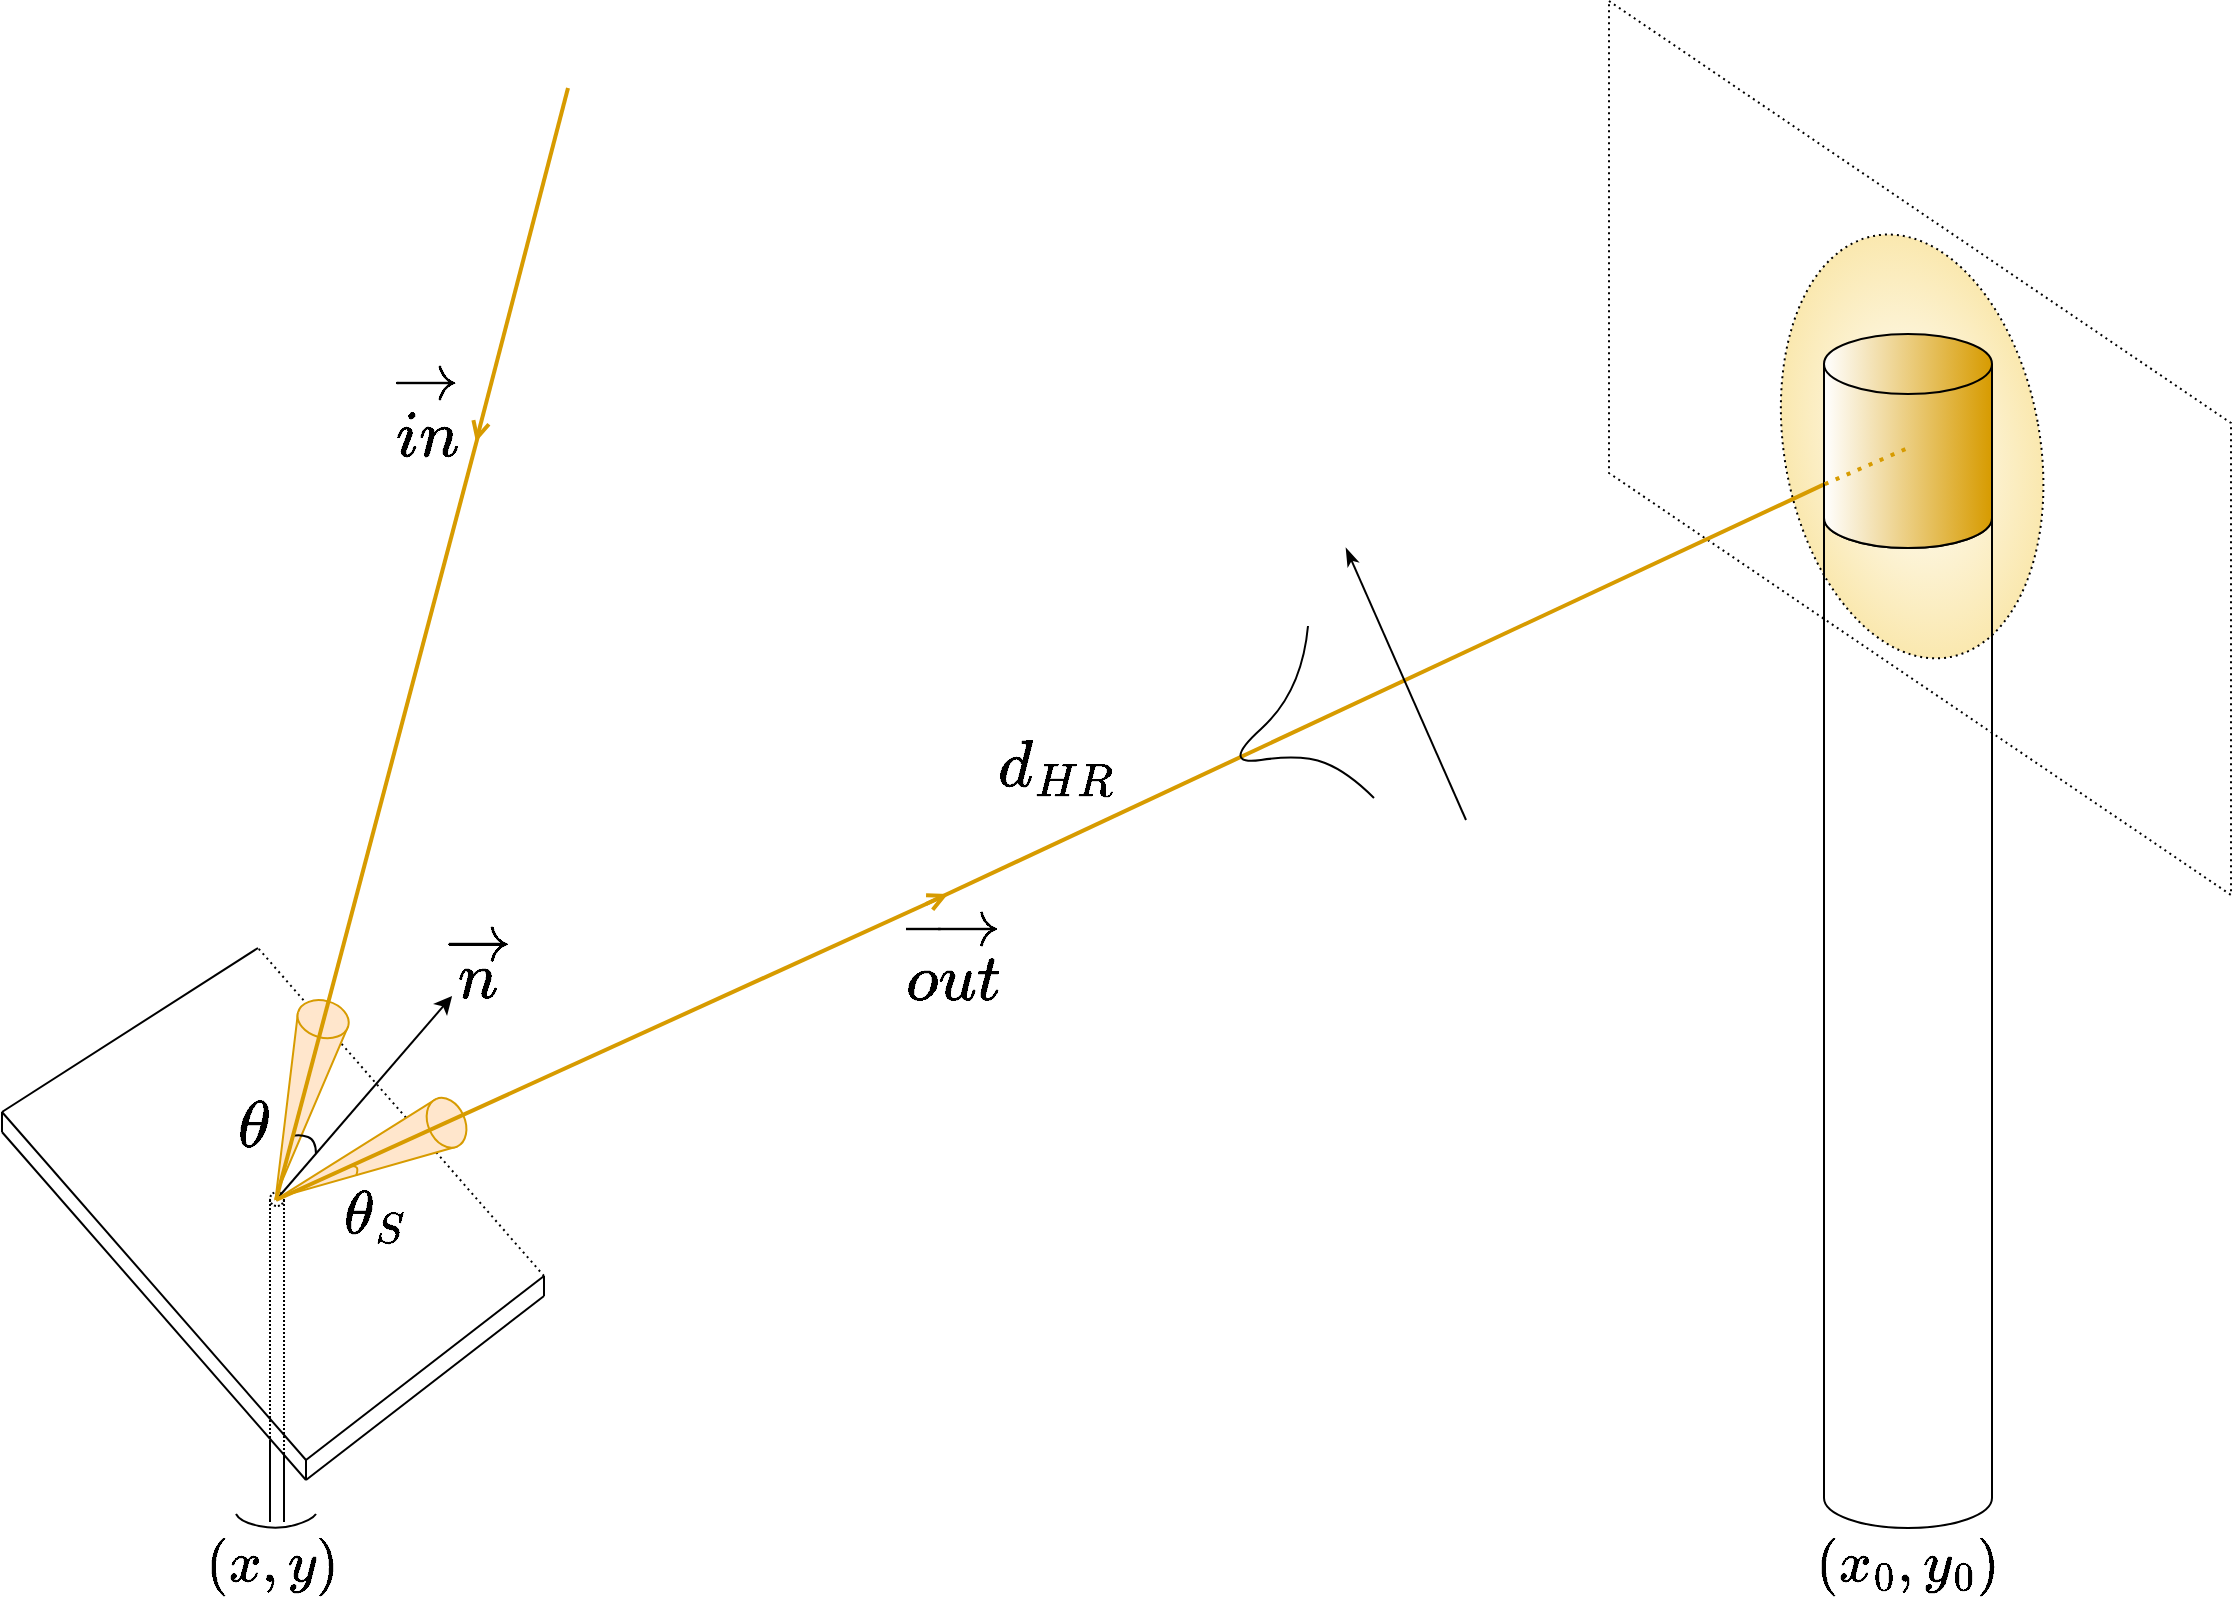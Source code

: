 <mxfile version="21.7.2" type="github">
  <diagram name="第 1 页" id="FL85MPJosqRJRF_01_mx">
    <mxGraphModel dx="1628" dy="981" grid="1" gridSize="1" guides="1" tooltips="1" connect="1" arrows="1" fold="1" page="1" pageScale="1" pageWidth="1169" pageHeight="827" background="none" math="1" shadow="0">
      <root>
        <mxCell id="0" />
        <mxCell id="1" parent="0" />
        <mxCell id="mZOxTedBG3n11e7_xkQ5-51" value="&lt;font face=&quot;Comic Sans MS&quot; style=&quot;font-size: 28px;&quot;&gt;$$(x_0,y_0)$$&lt;/font&gt;" style="text;html=1;strokeColor=none;fillColor=none;align=center;verticalAlign=middle;whiteSpace=wrap;rounded=0;" vertex="1" parent="1">
          <mxGeometry x="915" y="766" width="138" height="30" as="geometry" />
        </mxCell>
        <mxCell id="mZOxTedBG3n11e7_xkQ5-36" value="&lt;font face=&quot;Comic Sans MS&quot; style=&quot;font-size: 28px;&quot;&gt;$$(x,y)$$&lt;/font&gt;" style="text;html=1;strokeColor=none;fillColor=none;align=center;verticalAlign=middle;whiteSpace=wrap;rounded=0;" vertex="1" parent="1">
          <mxGeometry x="97" y="766" width="138" height="30" as="geometry" />
        </mxCell>
        <mxCell id="mZOxTedBG3n11e7_xkQ5-82" value="" style="shape=parallelogram;perimeter=parallelogramPerimeter;whiteSpace=wrap;html=1;fixedSize=1;rotation=90;size=211;dashed=1;dashPattern=1 2;fillColor=none;" vertex="1" parent="1">
          <mxGeometry x="766.5" y="68.5" width="447" height="311" as="geometry" />
        </mxCell>
        <mxCell id="mZOxTedBG3n11e7_xkQ5-79" value="" style="ellipse;whiteSpace=wrap;html=1;gradientColor=#FAE8AF;gradientDirection=radial;strokeColor=default;rotation=-10;dashed=1;dashPattern=1 2;" vertex="1" parent="1">
          <mxGeometry x="922.15" y="116.22" width="127.84" height="214" as="geometry" />
        </mxCell>
        <mxCell id="mZOxTedBG3n11e7_xkQ5-4" value="" style="endArrow=none;html=1;strokeWidth=1;targetPerimeterSpacing=6;rounded=1;sourcePerimeterSpacing=6;" edge="1" parent="1">
          <mxGeometry width="50" height="50" relative="1" as="geometry">
            <mxPoint x="31" y="556" as="sourcePoint" />
            <mxPoint x="159" y="474" as="targetPoint" />
          </mxGeometry>
        </mxCell>
        <mxCell id="mZOxTedBG3n11e7_xkQ5-8" value="" style="endArrow=none;html=1;strokeWidth=1;targetPerimeterSpacing=6;rounded=1;sourcePerimeterSpacing=6;" edge="1" parent="1">
          <mxGeometry width="50" height="50" relative="1" as="geometry">
            <mxPoint x="183" y="730" as="sourcePoint" />
            <mxPoint x="31" y="556" as="targetPoint" />
          </mxGeometry>
        </mxCell>
        <mxCell id="mZOxTedBG3n11e7_xkQ5-14" value="" style="endArrow=none;html=1;strokeWidth=1;targetPerimeterSpacing=6;rounded=1;sourcePerimeterSpacing=6;dashed=1;dashPattern=1 2;" edge="1" parent="1">
          <mxGeometry width="50" height="50" relative="1" as="geometry">
            <mxPoint x="302" y="638" as="sourcePoint" />
            <mxPoint x="159" y="474" as="targetPoint" />
          </mxGeometry>
        </mxCell>
        <mxCell id="mZOxTedBG3n11e7_xkQ5-15" value="" style="endArrow=none;html=1;strokeWidth=1;targetPerimeterSpacing=6;rounded=1;sourcePerimeterSpacing=6;" edge="1" parent="1">
          <mxGeometry width="50" height="50" relative="1" as="geometry">
            <mxPoint x="183" y="730" as="sourcePoint" />
            <mxPoint x="302" y="638" as="targetPoint" />
          </mxGeometry>
        </mxCell>
        <mxCell id="mZOxTedBG3n11e7_xkQ5-16" value="" style="endArrow=none;html=1;rounded=0;" edge="1" parent="1">
          <mxGeometry width="50" height="50" relative="1" as="geometry">
            <mxPoint x="31" y="566" as="sourcePoint" />
            <mxPoint x="31" y="556" as="targetPoint" />
          </mxGeometry>
        </mxCell>
        <mxCell id="mZOxTedBG3n11e7_xkQ5-17" value="" style="endArrow=none;html=1;rounded=0;" edge="1" parent="1">
          <mxGeometry width="50" height="50" relative="1" as="geometry">
            <mxPoint x="183" y="740" as="sourcePoint" />
            <mxPoint x="183" y="730" as="targetPoint" />
          </mxGeometry>
        </mxCell>
        <mxCell id="mZOxTedBG3n11e7_xkQ5-18" value="" style="endArrow=none;html=1;rounded=0;" edge="1" parent="1">
          <mxGeometry width="50" height="50" relative="1" as="geometry">
            <mxPoint x="302" y="648" as="sourcePoint" />
            <mxPoint x="302" y="638" as="targetPoint" />
          </mxGeometry>
        </mxCell>
        <mxCell id="mZOxTedBG3n11e7_xkQ5-19" value="" style="endArrow=none;html=1;strokeWidth=1;targetPerimeterSpacing=6;rounded=1;sourcePerimeterSpacing=6;" edge="1" parent="1">
          <mxGeometry width="50" height="50" relative="1" as="geometry">
            <mxPoint x="183" y="740" as="sourcePoint" />
            <mxPoint x="31" y="566" as="targetPoint" />
          </mxGeometry>
        </mxCell>
        <mxCell id="mZOxTedBG3n11e7_xkQ5-20" value="" style="endArrow=none;html=1;strokeWidth=1;targetPerimeterSpacing=6;rounded=1;sourcePerimeterSpacing=6;" edge="1" parent="1">
          <mxGeometry width="50" height="50" relative="1" as="geometry">
            <mxPoint x="183" y="740" as="sourcePoint" />
            <mxPoint x="302" y="648" as="targetPoint" />
          </mxGeometry>
        </mxCell>
        <mxCell id="mZOxTedBG3n11e7_xkQ5-25" value="" style="ellipse;whiteSpace=wrap;html=1;aspect=fixed;dashed=1;shadow=0;strokeWidth=1;dashPattern=1 1;" vertex="1" parent="1">
          <mxGeometry x="165" y="596" width="7" height="7" as="geometry" />
        </mxCell>
        <mxCell id="mZOxTedBG3n11e7_xkQ5-29" value="" style="endArrow=none;dashed=1;html=1;rounded=0;entryX=0;entryY=0.5;entryDx=0;entryDy=0;dashPattern=1 1;" edge="1" parent="1" target="mZOxTedBG3n11e7_xkQ5-25">
          <mxGeometry width="50" height="50" relative="1" as="geometry">
            <mxPoint x="165" y="719" as="sourcePoint" />
            <mxPoint x="189" y="588" as="targetPoint" />
          </mxGeometry>
        </mxCell>
        <mxCell id="mZOxTedBG3n11e7_xkQ5-30" value="" style="endArrow=none;dashed=1;html=1;rounded=0;entryX=0;entryY=0.5;entryDx=0;entryDy=0;dashPattern=1 1;" edge="1" parent="1">
          <mxGeometry width="50" height="50" relative="1" as="geometry">
            <mxPoint x="172" y="727" as="sourcePoint" />
            <mxPoint x="172" y="600" as="targetPoint" />
          </mxGeometry>
        </mxCell>
        <mxCell id="mZOxTedBG3n11e7_xkQ5-31" value="" style="endArrow=none;html=1;rounded=0;" edge="1" parent="1">
          <mxGeometry width="50" height="50" relative="1" as="geometry">
            <mxPoint x="165" y="761" as="sourcePoint" />
            <mxPoint x="165" y="720" as="targetPoint" />
          </mxGeometry>
        </mxCell>
        <mxCell id="mZOxTedBG3n11e7_xkQ5-32" value="" style="endArrow=none;html=1;rounded=0;" edge="1" parent="1">
          <mxGeometry width="50" height="50" relative="1" as="geometry">
            <mxPoint x="172" y="761" as="sourcePoint" />
            <mxPoint x="172" y="727" as="targetPoint" />
          </mxGeometry>
        </mxCell>
        <mxCell id="mZOxTedBG3n11e7_xkQ5-35" value="" style="curved=1;endArrow=none;html=1;rounded=0;endFill=0;" edge="1" parent="1">
          <mxGeometry width="50" height="50" relative="1" as="geometry">
            <mxPoint x="148" y="757" as="sourcePoint" />
            <mxPoint x="188" y="757" as="targetPoint" />
            <Array as="points">
              <mxPoint x="150" y="761" />
              <mxPoint x="169" y="765" />
              <mxPoint x="186" y="760" />
            </Array>
          </mxGeometry>
        </mxCell>
        <mxCell id="mZOxTedBG3n11e7_xkQ5-38" value="" style="endArrow=classic;html=1;rounded=0;" edge="1" parent="1" target="mZOxTedBG3n11e7_xkQ5-39">
          <mxGeometry width="50" height="50" relative="1" as="geometry">
            <mxPoint x="168" y="600" as="sourcePoint" />
            <mxPoint x="268" y="503" as="targetPoint" />
          </mxGeometry>
        </mxCell>
        <mxCell id="mZOxTedBG3n11e7_xkQ5-39" value="&lt;font style=&quot;font-size: 28px;&quot;&gt;$$\overrightarrow n$$&lt;/font&gt;" style="text;html=1;strokeColor=none;fillColor=none;align=center;verticalAlign=middle;whiteSpace=wrap;rounded=0;" vertex="1" parent="1">
          <mxGeometry x="255" y="468" width="28" height="30" as="geometry" />
        </mxCell>
        <mxCell id="mZOxTedBG3n11e7_xkQ5-40" value="" style="endArrow=open;html=1;rounded=0;endFill=0;strokeWidth=2;shadow=0;strokeColor=#D79B00;" edge="1" parent="1">
          <mxGeometry width="50" height="50" relative="1" as="geometry">
            <mxPoint x="314" y="44" as="sourcePoint" />
            <mxPoint x="268" y="221" as="targetPoint" />
          </mxGeometry>
        </mxCell>
        <mxCell id="mZOxTedBG3n11e7_xkQ5-43" value="" style="endArrow=none;html=1;rounded=0;strokeWidth=2;strokeColor=#D79B00;entryX=-0.003;entryY=0.704;entryDx=0;entryDy=0;entryPerimeter=0;" edge="1" parent="1" target="mZOxTedBG3n11e7_xkQ5-45">
          <mxGeometry width="50" height="50" relative="1" as="geometry">
            <mxPoint x="493" y="452" as="sourcePoint" />
            <mxPoint x="940" y="245" as="targetPoint" />
          </mxGeometry>
        </mxCell>
        <mxCell id="mZOxTedBG3n11e7_xkQ5-44" value="" style="shape=cylinder3;whiteSpace=wrap;html=1;boundedLbl=1;backgroundOutline=1;size=15;fillColor=none;" vertex="1" parent="1">
          <mxGeometry x="942" y="244" width="84" height="520" as="geometry" />
        </mxCell>
        <mxCell id="mZOxTedBG3n11e7_xkQ5-45" value="" style="shape=cylinder3;whiteSpace=wrap;html=1;boundedLbl=1;backgroundOutline=1;size=15;fillColor=default;fillStyle=auto;gradientColor=#D79B00;gradientDirection=east;" vertex="1" parent="1">
          <mxGeometry x="942" y="167" width="84" height="107" as="geometry" />
        </mxCell>
        <mxCell id="mZOxTedBG3n11e7_xkQ5-46" value="" style="endArrow=none;html=1;rounded=0;strokeWidth=2;dashed=1;dashPattern=1 2;strokeColor=#D79B00;exitX=0.004;exitY=0.702;exitDx=0;exitDy=0;exitPerimeter=0;" edge="1" parent="1" source="mZOxTedBG3n11e7_xkQ5-45">
          <mxGeometry width="50" height="50" relative="1" as="geometry">
            <mxPoint x="942" y="244" as="sourcePoint" />
            <mxPoint x="984" y="224" as="targetPoint" />
          </mxGeometry>
        </mxCell>
        <mxCell id="mZOxTedBG3n11e7_xkQ5-48" value="" style="verticalLabelPosition=bottom;verticalAlign=top;html=1;shape=mxgraph.basic.cone;rotation=-165;fillColor=#ffe6cc;strokeColor=#d79b00;" vertex="1" parent="1">
          <mxGeometry x="168" y="499" width="26" height="100" as="geometry" />
        </mxCell>
        <mxCell id="mZOxTedBG3n11e7_xkQ5-59" value="" style="curved=1;endArrow=none;html=1;rounded=0;endFill=0;" edge="1" parent="1">
          <mxGeometry width="50" height="50" relative="1" as="geometry">
            <mxPoint x="176" y="568" as="sourcePoint" />
            <mxPoint x="188" y="577" as="targetPoint" />
            <Array as="points">
              <mxPoint x="180" y="567" />
              <mxPoint x="188" y="570" />
            </Array>
          </mxGeometry>
        </mxCell>
        <mxCell id="mZOxTedBG3n11e7_xkQ5-41" value="" style="endArrow=none;html=1;rounded=0;strokeWidth=2;strokeColor=#D79B00;" edge="1" parent="1">
          <mxGeometry width="50" height="50" relative="1" as="geometry">
            <mxPoint x="168" y="600" as="sourcePoint" />
            <mxPoint x="269" y="218" as="targetPoint" />
          </mxGeometry>
        </mxCell>
        <mxCell id="mZOxTedBG3n11e7_xkQ5-52" value="" style="verticalLabelPosition=bottom;verticalAlign=top;html=1;shape=mxgraph.basic.cone;rotation=-114;fillColor=#ffe6cc;strokeColor=#d79b00;" vertex="1" parent="1">
          <mxGeometry x="203" y="528" width="26" height="100" as="geometry" />
        </mxCell>
        <mxCell id="mZOxTedBG3n11e7_xkQ5-42" value="" style="endArrow=open;html=1;rounded=0;strokeWidth=2;startArrow=none;startFill=0;endFill=0;strokeColor=#D79B00;" edge="1" parent="1">
          <mxGeometry width="50" height="50" relative="1" as="geometry">
            <mxPoint x="168" y="600" as="sourcePoint" />
            <mxPoint x="504" y="447" as="targetPoint" />
          </mxGeometry>
        </mxCell>
        <mxCell id="mZOxTedBG3n11e7_xkQ5-53" value="" style="endArrow=classicThin;html=1;rounded=0;endFill=1;" edge="1" parent="1">
          <mxGeometry width="50" height="50" relative="1" as="geometry">
            <mxPoint x="763" y="410" as="sourcePoint" />
            <mxPoint x="703" y="274" as="targetPoint" />
          </mxGeometry>
        </mxCell>
        <mxCell id="mZOxTedBG3n11e7_xkQ5-54" value="" style="curved=1;endArrow=none;html=1;rounded=0;endFill=0;" edge="1" parent="1">
          <mxGeometry width="50" height="50" relative="1" as="geometry">
            <mxPoint x="717" y="399" as="sourcePoint" />
            <mxPoint x="684" y="313" as="targetPoint" />
            <Array as="points">
              <mxPoint x="704" y="386" />
              <mxPoint x="681" y="377" />
              <mxPoint x="640" y="383" />
              <mxPoint x="681" y="346" />
            </Array>
          </mxGeometry>
        </mxCell>
        <mxCell id="mZOxTedBG3n11e7_xkQ5-56" value="&lt;font style=&quot;font-size: 28px;&quot;&gt;$$\overrightarrow{in}$$&lt;/font&gt;" style="text;html=1;strokeColor=none;fillColor=none;align=center;verticalAlign=middle;whiteSpace=wrap;rounded=0;" vertex="1" parent="1">
          <mxGeometry x="230" y="191" width="28" height="30" as="geometry" />
        </mxCell>
        <mxCell id="mZOxTedBG3n11e7_xkQ5-57" value="&lt;font style=&quot;font-size: 28px;&quot;&gt;$$\overrightarrow{out}$$&lt;/font&gt;" style="text;html=1;strokeColor=none;fillColor=none;align=center;verticalAlign=middle;whiteSpace=wrap;rounded=0;" vertex="1" parent="1">
          <mxGeometry x="493" y="463" width="28" height="30" as="geometry" />
        </mxCell>
        <mxCell id="mZOxTedBG3n11e7_xkQ5-61" value="&lt;font style=&quot;font-size: 28px;&quot;&gt;$$\theta$$&lt;/font&gt;" style="text;html=1;strokeColor=none;fillColor=none;align=center;verticalAlign=middle;whiteSpace=wrap;rounded=0;" vertex="1" parent="1">
          <mxGeometry x="143" y="549" width="28" height="30" as="geometry" />
        </mxCell>
        <mxCell id="mZOxTedBG3n11e7_xkQ5-62" value="" style="curved=1;endArrow=none;html=1;rounded=0;endFill=0;entryX=0.278;entryY=0.388;entryDx=0;entryDy=0;entryPerimeter=0;strokeColor=#D79B00;" edge="1" parent="1" target="mZOxTedBG3n11e7_xkQ5-52">
          <mxGeometry width="50" height="50" relative="1" as="geometry">
            <mxPoint x="205" y="583" as="sourcePoint" />
            <mxPoint x="210" y="592" as="targetPoint" />
            <Array as="points">
              <mxPoint x="208" y="583" />
              <mxPoint x="209" y="585" />
            </Array>
          </mxGeometry>
        </mxCell>
        <mxCell id="mZOxTedBG3n11e7_xkQ5-63" value="&lt;font style=&quot;font-size: 26px;&quot;&gt;$$\theta_S$$&lt;/font&gt;" style="text;html=1;strokeColor=none;fillColor=none;align=center;verticalAlign=middle;whiteSpace=wrap;rounded=0;" vertex="1" parent="1">
          <mxGeometry x="204" y="593" width="28" height="30" as="geometry" />
        </mxCell>
        <mxCell id="mZOxTedBG3n11e7_xkQ5-83" value="&lt;font style=&quot;font-size: 28px;&quot;&gt;$$d_{HR}$$&lt;/font&gt;" style="text;html=1;strokeColor=none;fillColor=none;align=center;verticalAlign=middle;whiteSpace=wrap;rounded=0;" vertex="1" parent="1">
          <mxGeometry x="545" y="369" width="28" height="30" as="geometry" />
        </mxCell>
        <mxCell id="mZOxTedBG3n11e7_xkQ5-85" style="edgeStyle=orthogonalEdgeStyle;rounded=0;orthogonalLoop=1;jettySize=auto;html=1;exitX=0.5;exitY=1;exitDx=0;exitDy=0;exitPerimeter=0;" edge="1" parent="1" source="mZOxTedBG3n11e7_xkQ5-44" target="mZOxTedBG3n11e7_xkQ5-44">
          <mxGeometry relative="1" as="geometry" />
        </mxCell>
      </root>
    </mxGraphModel>
  </diagram>
</mxfile>
